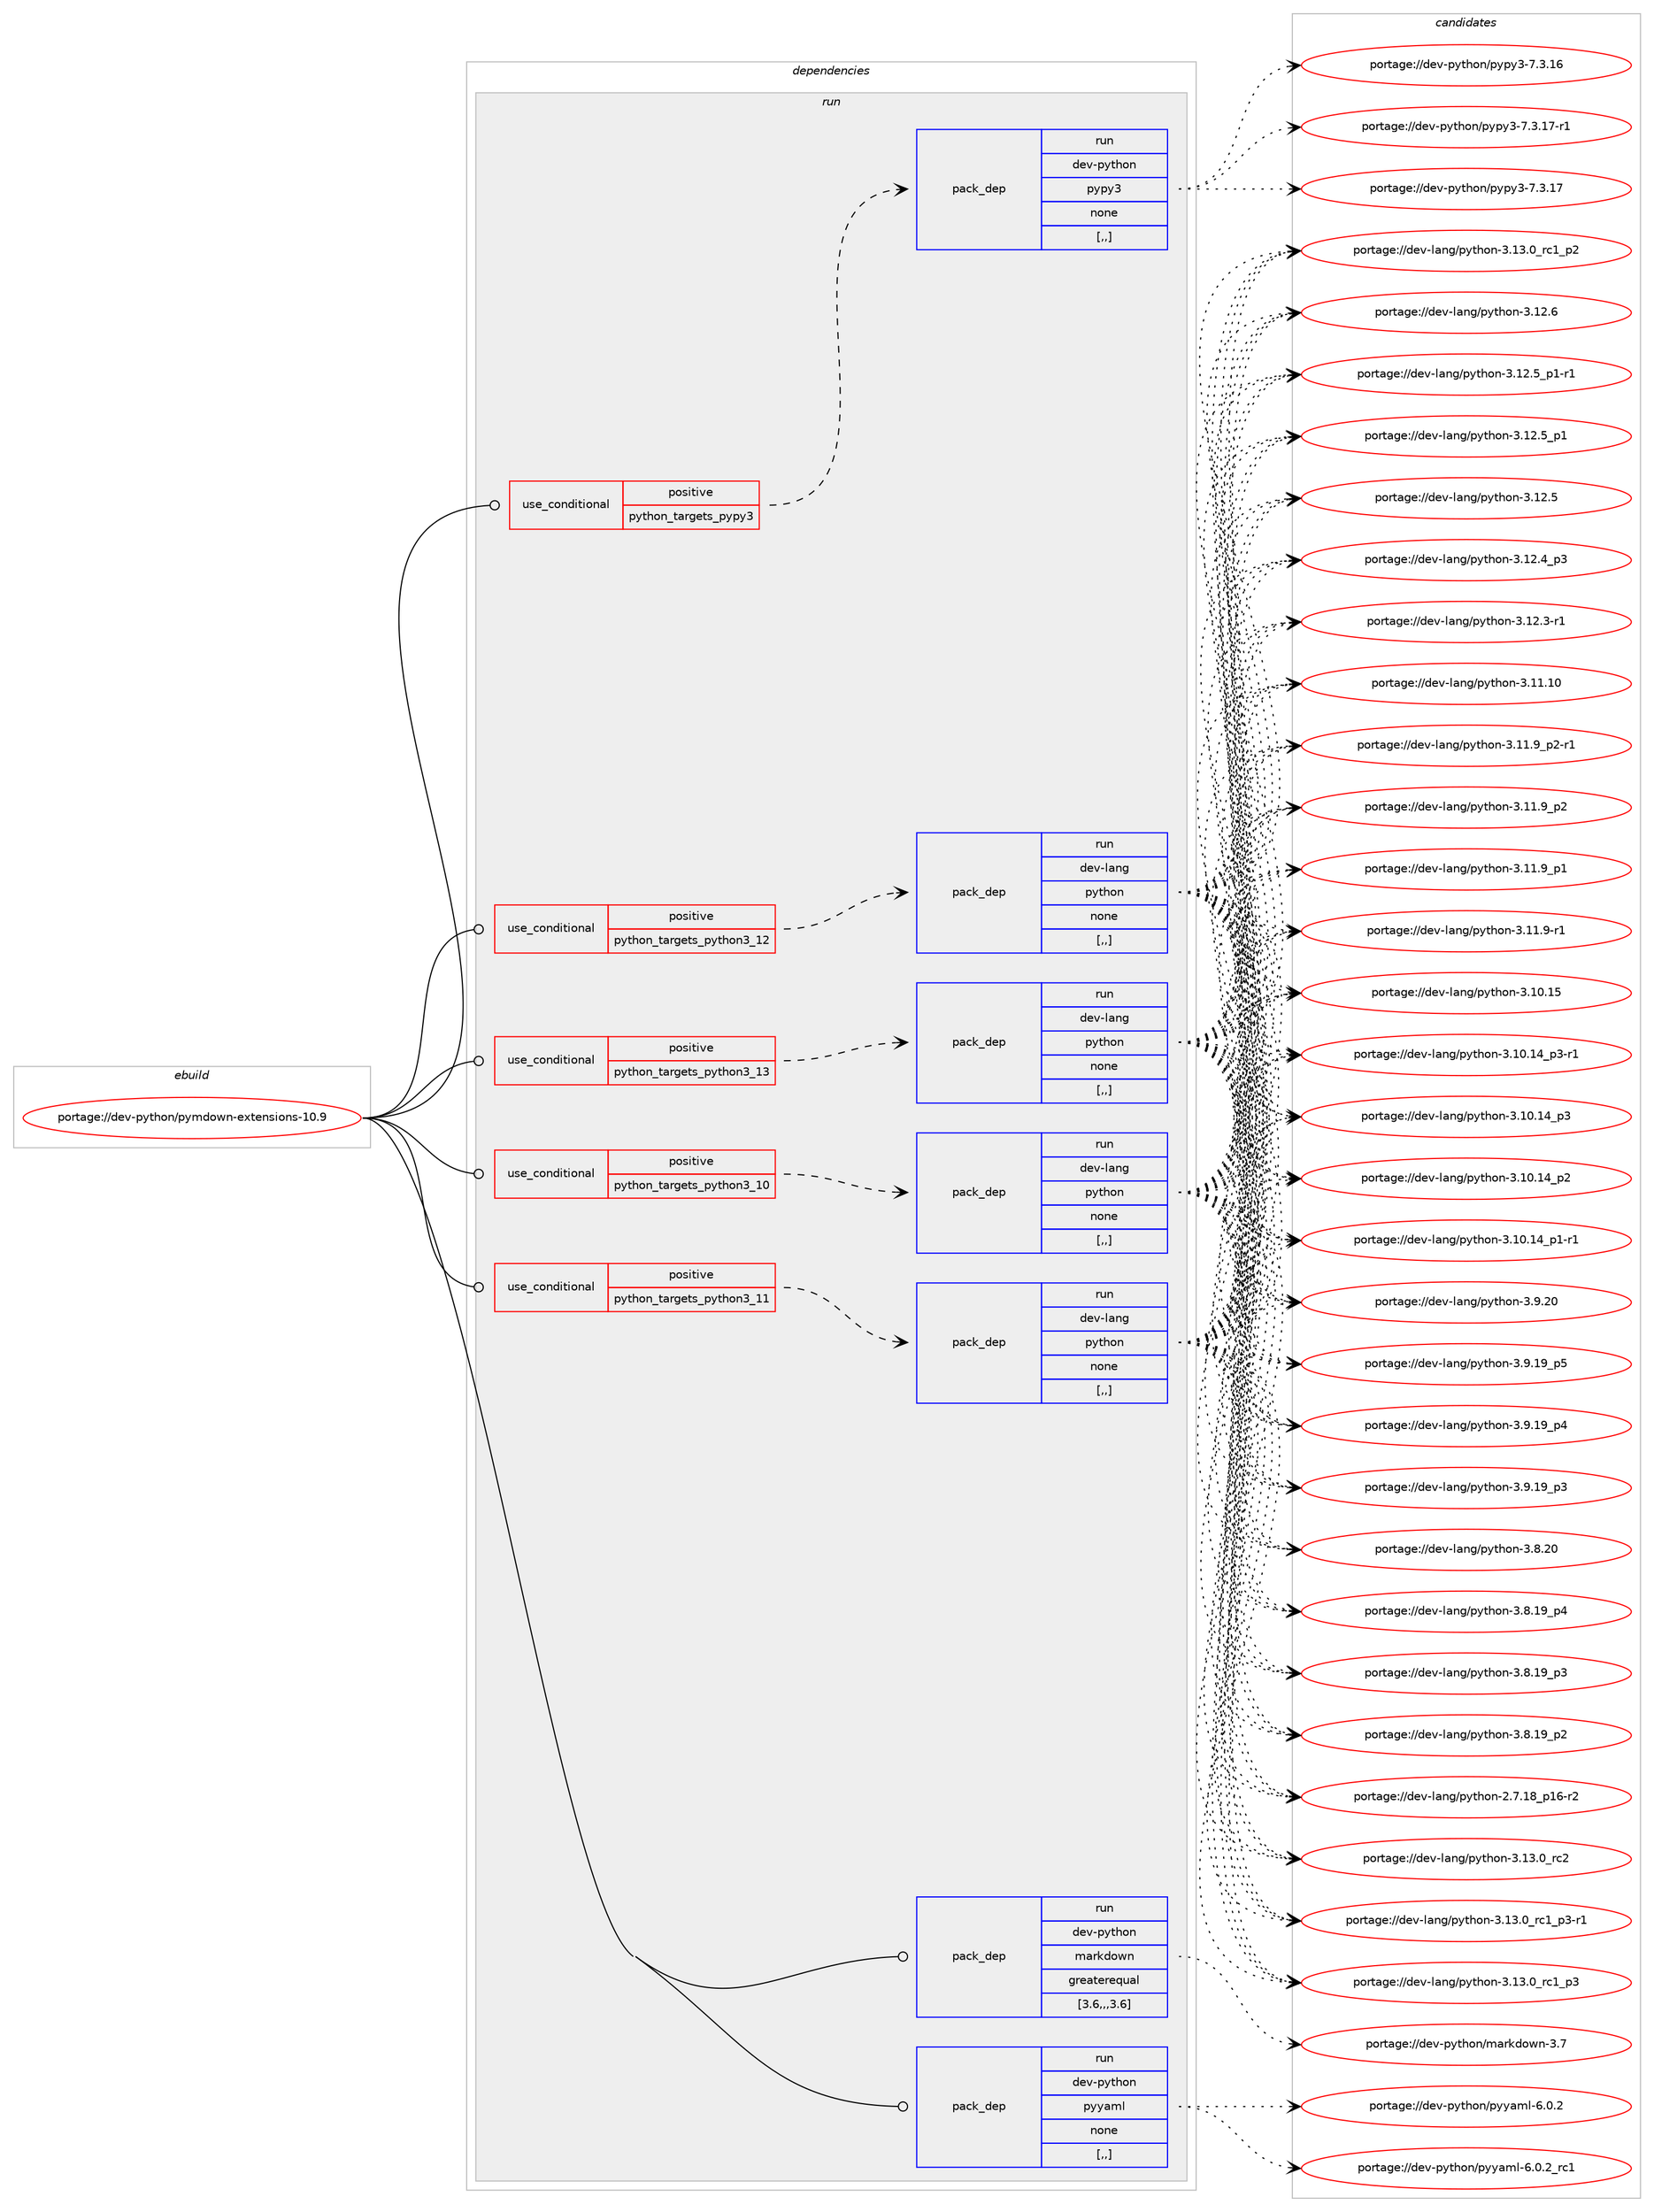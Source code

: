 digraph prolog {

# *************
# Graph options
# *************

newrank=true;
concentrate=true;
compound=true;
graph [rankdir=LR,fontname=Helvetica,fontsize=10,ranksep=1.5];#, ranksep=2.5, nodesep=0.2];
edge  [arrowhead=vee];
node  [fontname=Helvetica,fontsize=10];

# **********
# The ebuild
# **********

subgraph cluster_leftcol {
color=gray;
label=<<i>ebuild</i>>;
id [label="portage://dev-python/pymdown-extensions-10.9", color=red, width=4, href="../dev-python/pymdown-extensions-10.9.svg"];
}

# ****************
# The dependencies
# ****************

subgraph cluster_midcol {
color=gray;
label=<<i>dependencies</i>>;
subgraph cluster_compile {
fillcolor="#eeeeee";
style=filled;
label=<<i>compile</i>>;
}
subgraph cluster_compileandrun {
fillcolor="#eeeeee";
style=filled;
label=<<i>compile and run</i>>;
}
subgraph cluster_run {
fillcolor="#eeeeee";
style=filled;
label=<<i>run</i>>;
subgraph cond167666 {
dependency652015 [label=<<TABLE BORDER="0" CELLBORDER="1" CELLSPACING="0" CELLPADDING="4"><TR><TD ROWSPAN="3" CELLPADDING="10">use_conditional</TD></TR><TR><TD>positive</TD></TR><TR><TD>python_targets_pypy3</TD></TR></TABLE>>, shape=none, color=red];
subgraph pack479520 {
dependency652016 [label=<<TABLE BORDER="0" CELLBORDER="1" CELLSPACING="0" CELLPADDING="4" WIDTH="220"><TR><TD ROWSPAN="6" CELLPADDING="30">pack_dep</TD></TR><TR><TD WIDTH="110">run</TD></TR><TR><TD>dev-python</TD></TR><TR><TD>pypy3</TD></TR><TR><TD>none</TD></TR><TR><TD>[,,]</TD></TR></TABLE>>, shape=none, color=blue];
}
dependency652015:e -> dependency652016:w [weight=20,style="dashed",arrowhead="vee"];
}
id:e -> dependency652015:w [weight=20,style="solid",arrowhead="odot"];
subgraph cond167667 {
dependency652017 [label=<<TABLE BORDER="0" CELLBORDER="1" CELLSPACING="0" CELLPADDING="4"><TR><TD ROWSPAN="3" CELLPADDING="10">use_conditional</TD></TR><TR><TD>positive</TD></TR><TR><TD>python_targets_python3_10</TD></TR></TABLE>>, shape=none, color=red];
subgraph pack479521 {
dependency652018 [label=<<TABLE BORDER="0" CELLBORDER="1" CELLSPACING="0" CELLPADDING="4" WIDTH="220"><TR><TD ROWSPAN="6" CELLPADDING="30">pack_dep</TD></TR><TR><TD WIDTH="110">run</TD></TR><TR><TD>dev-lang</TD></TR><TR><TD>python</TD></TR><TR><TD>none</TD></TR><TR><TD>[,,]</TD></TR></TABLE>>, shape=none, color=blue];
}
dependency652017:e -> dependency652018:w [weight=20,style="dashed",arrowhead="vee"];
}
id:e -> dependency652017:w [weight=20,style="solid",arrowhead="odot"];
subgraph cond167668 {
dependency652019 [label=<<TABLE BORDER="0" CELLBORDER="1" CELLSPACING="0" CELLPADDING="4"><TR><TD ROWSPAN="3" CELLPADDING="10">use_conditional</TD></TR><TR><TD>positive</TD></TR><TR><TD>python_targets_python3_11</TD></TR></TABLE>>, shape=none, color=red];
subgraph pack479522 {
dependency652020 [label=<<TABLE BORDER="0" CELLBORDER="1" CELLSPACING="0" CELLPADDING="4" WIDTH="220"><TR><TD ROWSPAN="6" CELLPADDING="30">pack_dep</TD></TR><TR><TD WIDTH="110">run</TD></TR><TR><TD>dev-lang</TD></TR><TR><TD>python</TD></TR><TR><TD>none</TD></TR><TR><TD>[,,]</TD></TR></TABLE>>, shape=none, color=blue];
}
dependency652019:e -> dependency652020:w [weight=20,style="dashed",arrowhead="vee"];
}
id:e -> dependency652019:w [weight=20,style="solid",arrowhead="odot"];
subgraph cond167669 {
dependency652021 [label=<<TABLE BORDER="0" CELLBORDER="1" CELLSPACING="0" CELLPADDING="4"><TR><TD ROWSPAN="3" CELLPADDING="10">use_conditional</TD></TR><TR><TD>positive</TD></TR><TR><TD>python_targets_python3_12</TD></TR></TABLE>>, shape=none, color=red];
subgraph pack479523 {
dependency652022 [label=<<TABLE BORDER="0" CELLBORDER="1" CELLSPACING="0" CELLPADDING="4" WIDTH="220"><TR><TD ROWSPAN="6" CELLPADDING="30">pack_dep</TD></TR><TR><TD WIDTH="110">run</TD></TR><TR><TD>dev-lang</TD></TR><TR><TD>python</TD></TR><TR><TD>none</TD></TR><TR><TD>[,,]</TD></TR></TABLE>>, shape=none, color=blue];
}
dependency652021:e -> dependency652022:w [weight=20,style="dashed",arrowhead="vee"];
}
id:e -> dependency652021:w [weight=20,style="solid",arrowhead="odot"];
subgraph cond167670 {
dependency652023 [label=<<TABLE BORDER="0" CELLBORDER="1" CELLSPACING="0" CELLPADDING="4"><TR><TD ROWSPAN="3" CELLPADDING="10">use_conditional</TD></TR><TR><TD>positive</TD></TR><TR><TD>python_targets_python3_13</TD></TR></TABLE>>, shape=none, color=red];
subgraph pack479524 {
dependency652024 [label=<<TABLE BORDER="0" CELLBORDER="1" CELLSPACING="0" CELLPADDING="4" WIDTH="220"><TR><TD ROWSPAN="6" CELLPADDING="30">pack_dep</TD></TR><TR><TD WIDTH="110">run</TD></TR><TR><TD>dev-lang</TD></TR><TR><TD>python</TD></TR><TR><TD>none</TD></TR><TR><TD>[,,]</TD></TR></TABLE>>, shape=none, color=blue];
}
dependency652023:e -> dependency652024:w [weight=20,style="dashed",arrowhead="vee"];
}
id:e -> dependency652023:w [weight=20,style="solid",arrowhead="odot"];
subgraph pack479525 {
dependency652025 [label=<<TABLE BORDER="0" CELLBORDER="1" CELLSPACING="0" CELLPADDING="4" WIDTH="220"><TR><TD ROWSPAN="6" CELLPADDING="30">pack_dep</TD></TR><TR><TD WIDTH="110">run</TD></TR><TR><TD>dev-python</TD></TR><TR><TD>markdown</TD></TR><TR><TD>greaterequal</TD></TR><TR><TD>[3.6,,,3.6]</TD></TR></TABLE>>, shape=none, color=blue];
}
id:e -> dependency652025:w [weight=20,style="solid",arrowhead="odot"];
subgraph pack479526 {
dependency652026 [label=<<TABLE BORDER="0" CELLBORDER="1" CELLSPACING="0" CELLPADDING="4" WIDTH="220"><TR><TD ROWSPAN="6" CELLPADDING="30">pack_dep</TD></TR><TR><TD WIDTH="110">run</TD></TR><TR><TD>dev-python</TD></TR><TR><TD>pyyaml</TD></TR><TR><TD>none</TD></TR><TR><TD>[,,]</TD></TR></TABLE>>, shape=none, color=blue];
}
id:e -> dependency652026:w [weight=20,style="solid",arrowhead="odot"];
}
}

# **************
# The candidates
# **************

subgraph cluster_choices {
rank=same;
color=gray;
label=<<i>candidates</i>>;

subgraph choice479520 {
color=black;
nodesep=1;
choice100101118451121211161041111104711212111212151455546514649554511449 [label="portage://dev-python/pypy3-7.3.17-r1", color=red, width=4,href="../dev-python/pypy3-7.3.17-r1.svg"];
choice10010111845112121116104111110471121211121215145554651464955 [label="portage://dev-python/pypy3-7.3.17", color=red, width=4,href="../dev-python/pypy3-7.3.17.svg"];
choice10010111845112121116104111110471121211121215145554651464954 [label="portage://dev-python/pypy3-7.3.16", color=red, width=4,href="../dev-python/pypy3-7.3.16.svg"];
dependency652016:e -> choice100101118451121211161041111104711212111212151455546514649554511449:w [style=dotted,weight="100"];
dependency652016:e -> choice10010111845112121116104111110471121211121215145554651464955:w [style=dotted,weight="100"];
dependency652016:e -> choice10010111845112121116104111110471121211121215145554651464954:w [style=dotted,weight="100"];
}
subgraph choice479521 {
color=black;
nodesep=1;
choice10010111845108971101034711212111610411111045514649514648951149950 [label="portage://dev-lang/python-3.13.0_rc2", color=red, width=4,href="../dev-lang/python-3.13.0_rc2.svg"];
choice1001011184510897110103471121211161041111104551464951464895114994995112514511449 [label="portage://dev-lang/python-3.13.0_rc1_p3-r1", color=red, width=4,href="../dev-lang/python-3.13.0_rc1_p3-r1.svg"];
choice100101118451089711010347112121116104111110455146495146489511499499511251 [label="portage://dev-lang/python-3.13.0_rc1_p3", color=red, width=4,href="../dev-lang/python-3.13.0_rc1_p3.svg"];
choice100101118451089711010347112121116104111110455146495146489511499499511250 [label="portage://dev-lang/python-3.13.0_rc1_p2", color=red, width=4,href="../dev-lang/python-3.13.0_rc1_p2.svg"];
choice10010111845108971101034711212111610411111045514649504654 [label="portage://dev-lang/python-3.12.6", color=red, width=4,href="../dev-lang/python-3.12.6.svg"];
choice1001011184510897110103471121211161041111104551464950465395112494511449 [label="portage://dev-lang/python-3.12.5_p1-r1", color=red, width=4,href="../dev-lang/python-3.12.5_p1-r1.svg"];
choice100101118451089711010347112121116104111110455146495046539511249 [label="portage://dev-lang/python-3.12.5_p1", color=red, width=4,href="../dev-lang/python-3.12.5_p1.svg"];
choice10010111845108971101034711212111610411111045514649504653 [label="portage://dev-lang/python-3.12.5", color=red, width=4,href="../dev-lang/python-3.12.5.svg"];
choice100101118451089711010347112121116104111110455146495046529511251 [label="portage://dev-lang/python-3.12.4_p3", color=red, width=4,href="../dev-lang/python-3.12.4_p3.svg"];
choice100101118451089711010347112121116104111110455146495046514511449 [label="portage://dev-lang/python-3.12.3-r1", color=red, width=4,href="../dev-lang/python-3.12.3-r1.svg"];
choice1001011184510897110103471121211161041111104551464949464948 [label="portage://dev-lang/python-3.11.10", color=red, width=4,href="../dev-lang/python-3.11.10.svg"];
choice1001011184510897110103471121211161041111104551464949465795112504511449 [label="portage://dev-lang/python-3.11.9_p2-r1", color=red, width=4,href="../dev-lang/python-3.11.9_p2-r1.svg"];
choice100101118451089711010347112121116104111110455146494946579511250 [label="portage://dev-lang/python-3.11.9_p2", color=red, width=4,href="../dev-lang/python-3.11.9_p2.svg"];
choice100101118451089711010347112121116104111110455146494946579511249 [label="portage://dev-lang/python-3.11.9_p1", color=red, width=4,href="../dev-lang/python-3.11.9_p1.svg"];
choice100101118451089711010347112121116104111110455146494946574511449 [label="portage://dev-lang/python-3.11.9-r1", color=red, width=4,href="../dev-lang/python-3.11.9-r1.svg"];
choice1001011184510897110103471121211161041111104551464948464953 [label="portage://dev-lang/python-3.10.15", color=red, width=4,href="../dev-lang/python-3.10.15.svg"];
choice100101118451089711010347112121116104111110455146494846495295112514511449 [label="portage://dev-lang/python-3.10.14_p3-r1", color=red, width=4,href="../dev-lang/python-3.10.14_p3-r1.svg"];
choice10010111845108971101034711212111610411111045514649484649529511251 [label="portage://dev-lang/python-3.10.14_p3", color=red, width=4,href="../dev-lang/python-3.10.14_p3.svg"];
choice10010111845108971101034711212111610411111045514649484649529511250 [label="portage://dev-lang/python-3.10.14_p2", color=red, width=4,href="../dev-lang/python-3.10.14_p2.svg"];
choice100101118451089711010347112121116104111110455146494846495295112494511449 [label="portage://dev-lang/python-3.10.14_p1-r1", color=red, width=4,href="../dev-lang/python-3.10.14_p1-r1.svg"];
choice10010111845108971101034711212111610411111045514657465048 [label="portage://dev-lang/python-3.9.20", color=red, width=4,href="../dev-lang/python-3.9.20.svg"];
choice100101118451089711010347112121116104111110455146574649579511253 [label="portage://dev-lang/python-3.9.19_p5", color=red, width=4,href="../dev-lang/python-3.9.19_p5.svg"];
choice100101118451089711010347112121116104111110455146574649579511252 [label="portage://dev-lang/python-3.9.19_p4", color=red, width=4,href="../dev-lang/python-3.9.19_p4.svg"];
choice100101118451089711010347112121116104111110455146574649579511251 [label="portage://dev-lang/python-3.9.19_p3", color=red, width=4,href="../dev-lang/python-3.9.19_p3.svg"];
choice10010111845108971101034711212111610411111045514656465048 [label="portage://dev-lang/python-3.8.20", color=red, width=4,href="../dev-lang/python-3.8.20.svg"];
choice100101118451089711010347112121116104111110455146564649579511252 [label="portage://dev-lang/python-3.8.19_p4", color=red, width=4,href="../dev-lang/python-3.8.19_p4.svg"];
choice100101118451089711010347112121116104111110455146564649579511251 [label="portage://dev-lang/python-3.8.19_p3", color=red, width=4,href="../dev-lang/python-3.8.19_p3.svg"];
choice100101118451089711010347112121116104111110455146564649579511250 [label="portage://dev-lang/python-3.8.19_p2", color=red, width=4,href="../dev-lang/python-3.8.19_p2.svg"];
choice100101118451089711010347112121116104111110455046554649569511249544511450 [label="portage://dev-lang/python-2.7.18_p16-r2", color=red, width=4,href="../dev-lang/python-2.7.18_p16-r2.svg"];
dependency652018:e -> choice10010111845108971101034711212111610411111045514649514648951149950:w [style=dotted,weight="100"];
dependency652018:e -> choice1001011184510897110103471121211161041111104551464951464895114994995112514511449:w [style=dotted,weight="100"];
dependency652018:e -> choice100101118451089711010347112121116104111110455146495146489511499499511251:w [style=dotted,weight="100"];
dependency652018:e -> choice100101118451089711010347112121116104111110455146495146489511499499511250:w [style=dotted,weight="100"];
dependency652018:e -> choice10010111845108971101034711212111610411111045514649504654:w [style=dotted,weight="100"];
dependency652018:e -> choice1001011184510897110103471121211161041111104551464950465395112494511449:w [style=dotted,weight="100"];
dependency652018:e -> choice100101118451089711010347112121116104111110455146495046539511249:w [style=dotted,weight="100"];
dependency652018:e -> choice10010111845108971101034711212111610411111045514649504653:w [style=dotted,weight="100"];
dependency652018:e -> choice100101118451089711010347112121116104111110455146495046529511251:w [style=dotted,weight="100"];
dependency652018:e -> choice100101118451089711010347112121116104111110455146495046514511449:w [style=dotted,weight="100"];
dependency652018:e -> choice1001011184510897110103471121211161041111104551464949464948:w [style=dotted,weight="100"];
dependency652018:e -> choice1001011184510897110103471121211161041111104551464949465795112504511449:w [style=dotted,weight="100"];
dependency652018:e -> choice100101118451089711010347112121116104111110455146494946579511250:w [style=dotted,weight="100"];
dependency652018:e -> choice100101118451089711010347112121116104111110455146494946579511249:w [style=dotted,weight="100"];
dependency652018:e -> choice100101118451089711010347112121116104111110455146494946574511449:w [style=dotted,weight="100"];
dependency652018:e -> choice1001011184510897110103471121211161041111104551464948464953:w [style=dotted,weight="100"];
dependency652018:e -> choice100101118451089711010347112121116104111110455146494846495295112514511449:w [style=dotted,weight="100"];
dependency652018:e -> choice10010111845108971101034711212111610411111045514649484649529511251:w [style=dotted,weight="100"];
dependency652018:e -> choice10010111845108971101034711212111610411111045514649484649529511250:w [style=dotted,weight="100"];
dependency652018:e -> choice100101118451089711010347112121116104111110455146494846495295112494511449:w [style=dotted,weight="100"];
dependency652018:e -> choice10010111845108971101034711212111610411111045514657465048:w [style=dotted,weight="100"];
dependency652018:e -> choice100101118451089711010347112121116104111110455146574649579511253:w [style=dotted,weight="100"];
dependency652018:e -> choice100101118451089711010347112121116104111110455146574649579511252:w [style=dotted,weight="100"];
dependency652018:e -> choice100101118451089711010347112121116104111110455146574649579511251:w [style=dotted,weight="100"];
dependency652018:e -> choice10010111845108971101034711212111610411111045514656465048:w [style=dotted,weight="100"];
dependency652018:e -> choice100101118451089711010347112121116104111110455146564649579511252:w [style=dotted,weight="100"];
dependency652018:e -> choice100101118451089711010347112121116104111110455146564649579511251:w [style=dotted,weight="100"];
dependency652018:e -> choice100101118451089711010347112121116104111110455146564649579511250:w [style=dotted,weight="100"];
dependency652018:e -> choice100101118451089711010347112121116104111110455046554649569511249544511450:w [style=dotted,weight="100"];
}
subgraph choice479522 {
color=black;
nodesep=1;
choice10010111845108971101034711212111610411111045514649514648951149950 [label="portage://dev-lang/python-3.13.0_rc2", color=red, width=4,href="../dev-lang/python-3.13.0_rc2.svg"];
choice1001011184510897110103471121211161041111104551464951464895114994995112514511449 [label="portage://dev-lang/python-3.13.0_rc1_p3-r1", color=red, width=4,href="../dev-lang/python-3.13.0_rc1_p3-r1.svg"];
choice100101118451089711010347112121116104111110455146495146489511499499511251 [label="portage://dev-lang/python-3.13.0_rc1_p3", color=red, width=4,href="../dev-lang/python-3.13.0_rc1_p3.svg"];
choice100101118451089711010347112121116104111110455146495146489511499499511250 [label="portage://dev-lang/python-3.13.0_rc1_p2", color=red, width=4,href="../dev-lang/python-3.13.0_rc1_p2.svg"];
choice10010111845108971101034711212111610411111045514649504654 [label="portage://dev-lang/python-3.12.6", color=red, width=4,href="../dev-lang/python-3.12.6.svg"];
choice1001011184510897110103471121211161041111104551464950465395112494511449 [label="portage://dev-lang/python-3.12.5_p1-r1", color=red, width=4,href="../dev-lang/python-3.12.5_p1-r1.svg"];
choice100101118451089711010347112121116104111110455146495046539511249 [label="portage://dev-lang/python-3.12.5_p1", color=red, width=4,href="../dev-lang/python-3.12.5_p1.svg"];
choice10010111845108971101034711212111610411111045514649504653 [label="portage://dev-lang/python-3.12.5", color=red, width=4,href="../dev-lang/python-3.12.5.svg"];
choice100101118451089711010347112121116104111110455146495046529511251 [label="portage://dev-lang/python-3.12.4_p3", color=red, width=4,href="../dev-lang/python-3.12.4_p3.svg"];
choice100101118451089711010347112121116104111110455146495046514511449 [label="portage://dev-lang/python-3.12.3-r1", color=red, width=4,href="../dev-lang/python-3.12.3-r1.svg"];
choice1001011184510897110103471121211161041111104551464949464948 [label="portage://dev-lang/python-3.11.10", color=red, width=4,href="../dev-lang/python-3.11.10.svg"];
choice1001011184510897110103471121211161041111104551464949465795112504511449 [label="portage://dev-lang/python-3.11.9_p2-r1", color=red, width=4,href="../dev-lang/python-3.11.9_p2-r1.svg"];
choice100101118451089711010347112121116104111110455146494946579511250 [label="portage://dev-lang/python-3.11.9_p2", color=red, width=4,href="../dev-lang/python-3.11.9_p2.svg"];
choice100101118451089711010347112121116104111110455146494946579511249 [label="portage://dev-lang/python-3.11.9_p1", color=red, width=4,href="../dev-lang/python-3.11.9_p1.svg"];
choice100101118451089711010347112121116104111110455146494946574511449 [label="portage://dev-lang/python-3.11.9-r1", color=red, width=4,href="../dev-lang/python-3.11.9-r1.svg"];
choice1001011184510897110103471121211161041111104551464948464953 [label="portage://dev-lang/python-3.10.15", color=red, width=4,href="../dev-lang/python-3.10.15.svg"];
choice100101118451089711010347112121116104111110455146494846495295112514511449 [label="portage://dev-lang/python-3.10.14_p3-r1", color=red, width=4,href="../dev-lang/python-3.10.14_p3-r1.svg"];
choice10010111845108971101034711212111610411111045514649484649529511251 [label="portage://dev-lang/python-3.10.14_p3", color=red, width=4,href="../dev-lang/python-3.10.14_p3.svg"];
choice10010111845108971101034711212111610411111045514649484649529511250 [label="portage://dev-lang/python-3.10.14_p2", color=red, width=4,href="../dev-lang/python-3.10.14_p2.svg"];
choice100101118451089711010347112121116104111110455146494846495295112494511449 [label="portage://dev-lang/python-3.10.14_p1-r1", color=red, width=4,href="../dev-lang/python-3.10.14_p1-r1.svg"];
choice10010111845108971101034711212111610411111045514657465048 [label="portage://dev-lang/python-3.9.20", color=red, width=4,href="../dev-lang/python-3.9.20.svg"];
choice100101118451089711010347112121116104111110455146574649579511253 [label="portage://dev-lang/python-3.9.19_p5", color=red, width=4,href="../dev-lang/python-3.9.19_p5.svg"];
choice100101118451089711010347112121116104111110455146574649579511252 [label="portage://dev-lang/python-3.9.19_p4", color=red, width=4,href="../dev-lang/python-3.9.19_p4.svg"];
choice100101118451089711010347112121116104111110455146574649579511251 [label="portage://dev-lang/python-3.9.19_p3", color=red, width=4,href="../dev-lang/python-3.9.19_p3.svg"];
choice10010111845108971101034711212111610411111045514656465048 [label="portage://dev-lang/python-3.8.20", color=red, width=4,href="../dev-lang/python-3.8.20.svg"];
choice100101118451089711010347112121116104111110455146564649579511252 [label="portage://dev-lang/python-3.8.19_p4", color=red, width=4,href="../dev-lang/python-3.8.19_p4.svg"];
choice100101118451089711010347112121116104111110455146564649579511251 [label="portage://dev-lang/python-3.8.19_p3", color=red, width=4,href="../dev-lang/python-3.8.19_p3.svg"];
choice100101118451089711010347112121116104111110455146564649579511250 [label="portage://dev-lang/python-3.8.19_p2", color=red, width=4,href="../dev-lang/python-3.8.19_p2.svg"];
choice100101118451089711010347112121116104111110455046554649569511249544511450 [label="portage://dev-lang/python-2.7.18_p16-r2", color=red, width=4,href="../dev-lang/python-2.7.18_p16-r2.svg"];
dependency652020:e -> choice10010111845108971101034711212111610411111045514649514648951149950:w [style=dotted,weight="100"];
dependency652020:e -> choice1001011184510897110103471121211161041111104551464951464895114994995112514511449:w [style=dotted,weight="100"];
dependency652020:e -> choice100101118451089711010347112121116104111110455146495146489511499499511251:w [style=dotted,weight="100"];
dependency652020:e -> choice100101118451089711010347112121116104111110455146495146489511499499511250:w [style=dotted,weight="100"];
dependency652020:e -> choice10010111845108971101034711212111610411111045514649504654:w [style=dotted,weight="100"];
dependency652020:e -> choice1001011184510897110103471121211161041111104551464950465395112494511449:w [style=dotted,weight="100"];
dependency652020:e -> choice100101118451089711010347112121116104111110455146495046539511249:w [style=dotted,weight="100"];
dependency652020:e -> choice10010111845108971101034711212111610411111045514649504653:w [style=dotted,weight="100"];
dependency652020:e -> choice100101118451089711010347112121116104111110455146495046529511251:w [style=dotted,weight="100"];
dependency652020:e -> choice100101118451089711010347112121116104111110455146495046514511449:w [style=dotted,weight="100"];
dependency652020:e -> choice1001011184510897110103471121211161041111104551464949464948:w [style=dotted,weight="100"];
dependency652020:e -> choice1001011184510897110103471121211161041111104551464949465795112504511449:w [style=dotted,weight="100"];
dependency652020:e -> choice100101118451089711010347112121116104111110455146494946579511250:w [style=dotted,weight="100"];
dependency652020:e -> choice100101118451089711010347112121116104111110455146494946579511249:w [style=dotted,weight="100"];
dependency652020:e -> choice100101118451089711010347112121116104111110455146494946574511449:w [style=dotted,weight="100"];
dependency652020:e -> choice1001011184510897110103471121211161041111104551464948464953:w [style=dotted,weight="100"];
dependency652020:e -> choice100101118451089711010347112121116104111110455146494846495295112514511449:w [style=dotted,weight="100"];
dependency652020:e -> choice10010111845108971101034711212111610411111045514649484649529511251:w [style=dotted,weight="100"];
dependency652020:e -> choice10010111845108971101034711212111610411111045514649484649529511250:w [style=dotted,weight="100"];
dependency652020:e -> choice100101118451089711010347112121116104111110455146494846495295112494511449:w [style=dotted,weight="100"];
dependency652020:e -> choice10010111845108971101034711212111610411111045514657465048:w [style=dotted,weight="100"];
dependency652020:e -> choice100101118451089711010347112121116104111110455146574649579511253:w [style=dotted,weight="100"];
dependency652020:e -> choice100101118451089711010347112121116104111110455146574649579511252:w [style=dotted,weight="100"];
dependency652020:e -> choice100101118451089711010347112121116104111110455146574649579511251:w [style=dotted,weight="100"];
dependency652020:e -> choice10010111845108971101034711212111610411111045514656465048:w [style=dotted,weight="100"];
dependency652020:e -> choice100101118451089711010347112121116104111110455146564649579511252:w [style=dotted,weight="100"];
dependency652020:e -> choice100101118451089711010347112121116104111110455146564649579511251:w [style=dotted,weight="100"];
dependency652020:e -> choice100101118451089711010347112121116104111110455146564649579511250:w [style=dotted,weight="100"];
dependency652020:e -> choice100101118451089711010347112121116104111110455046554649569511249544511450:w [style=dotted,weight="100"];
}
subgraph choice479523 {
color=black;
nodesep=1;
choice10010111845108971101034711212111610411111045514649514648951149950 [label="portage://dev-lang/python-3.13.0_rc2", color=red, width=4,href="../dev-lang/python-3.13.0_rc2.svg"];
choice1001011184510897110103471121211161041111104551464951464895114994995112514511449 [label="portage://dev-lang/python-3.13.0_rc1_p3-r1", color=red, width=4,href="../dev-lang/python-3.13.0_rc1_p3-r1.svg"];
choice100101118451089711010347112121116104111110455146495146489511499499511251 [label="portage://dev-lang/python-3.13.0_rc1_p3", color=red, width=4,href="../dev-lang/python-3.13.0_rc1_p3.svg"];
choice100101118451089711010347112121116104111110455146495146489511499499511250 [label="portage://dev-lang/python-3.13.0_rc1_p2", color=red, width=4,href="../dev-lang/python-3.13.0_rc1_p2.svg"];
choice10010111845108971101034711212111610411111045514649504654 [label="portage://dev-lang/python-3.12.6", color=red, width=4,href="../dev-lang/python-3.12.6.svg"];
choice1001011184510897110103471121211161041111104551464950465395112494511449 [label="portage://dev-lang/python-3.12.5_p1-r1", color=red, width=4,href="../dev-lang/python-3.12.5_p1-r1.svg"];
choice100101118451089711010347112121116104111110455146495046539511249 [label="portage://dev-lang/python-3.12.5_p1", color=red, width=4,href="../dev-lang/python-3.12.5_p1.svg"];
choice10010111845108971101034711212111610411111045514649504653 [label="portage://dev-lang/python-3.12.5", color=red, width=4,href="../dev-lang/python-3.12.5.svg"];
choice100101118451089711010347112121116104111110455146495046529511251 [label="portage://dev-lang/python-3.12.4_p3", color=red, width=4,href="../dev-lang/python-3.12.4_p3.svg"];
choice100101118451089711010347112121116104111110455146495046514511449 [label="portage://dev-lang/python-3.12.3-r1", color=red, width=4,href="../dev-lang/python-3.12.3-r1.svg"];
choice1001011184510897110103471121211161041111104551464949464948 [label="portage://dev-lang/python-3.11.10", color=red, width=4,href="../dev-lang/python-3.11.10.svg"];
choice1001011184510897110103471121211161041111104551464949465795112504511449 [label="portage://dev-lang/python-3.11.9_p2-r1", color=red, width=4,href="../dev-lang/python-3.11.9_p2-r1.svg"];
choice100101118451089711010347112121116104111110455146494946579511250 [label="portage://dev-lang/python-3.11.9_p2", color=red, width=4,href="../dev-lang/python-3.11.9_p2.svg"];
choice100101118451089711010347112121116104111110455146494946579511249 [label="portage://dev-lang/python-3.11.9_p1", color=red, width=4,href="../dev-lang/python-3.11.9_p1.svg"];
choice100101118451089711010347112121116104111110455146494946574511449 [label="portage://dev-lang/python-3.11.9-r1", color=red, width=4,href="../dev-lang/python-3.11.9-r1.svg"];
choice1001011184510897110103471121211161041111104551464948464953 [label="portage://dev-lang/python-3.10.15", color=red, width=4,href="../dev-lang/python-3.10.15.svg"];
choice100101118451089711010347112121116104111110455146494846495295112514511449 [label="portage://dev-lang/python-3.10.14_p3-r1", color=red, width=4,href="../dev-lang/python-3.10.14_p3-r1.svg"];
choice10010111845108971101034711212111610411111045514649484649529511251 [label="portage://dev-lang/python-3.10.14_p3", color=red, width=4,href="../dev-lang/python-3.10.14_p3.svg"];
choice10010111845108971101034711212111610411111045514649484649529511250 [label="portage://dev-lang/python-3.10.14_p2", color=red, width=4,href="../dev-lang/python-3.10.14_p2.svg"];
choice100101118451089711010347112121116104111110455146494846495295112494511449 [label="portage://dev-lang/python-3.10.14_p1-r1", color=red, width=4,href="../dev-lang/python-3.10.14_p1-r1.svg"];
choice10010111845108971101034711212111610411111045514657465048 [label="portage://dev-lang/python-3.9.20", color=red, width=4,href="../dev-lang/python-3.9.20.svg"];
choice100101118451089711010347112121116104111110455146574649579511253 [label="portage://dev-lang/python-3.9.19_p5", color=red, width=4,href="../dev-lang/python-3.9.19_p5.svg"];
choice100101118451089711010347112121116104111110455146574649579511252 [label="portage://dev-lang/python-3.9.19_p4", color=red, width=4,href="../dev-lang/python-3.9.19_p4.svg"];
choice100101118451089711010347112121116104111110455146574649579511251 [label="portage://dev-lang/python-3.9.19_p3", color=red, width=4,href="../dev-lang/python-3.9.19_p3.svg"];
choice10010111845108971101034711212111610411111045514656465048 [label="portage://dev-lang/python-3.8.20", color=red, width=4,href="../dev-lang/python-3.8.20.svg"];
choice100101118451089711010347112121116104111110455146564649579511252 [label="portage://dev-lang/python-3.8.19_p4", color=red, width=4,href="../dev-lang/python-3.8.19_p4.svg"];
choice100101118451089711010347112121116104111110455146564649579511251 [label="portage://dev-lang/python-3.8.19_p3", color=red, width=4,href="../dev-lang/python-3.8.19_p3.svg"];
choice100101118451089711010347112121116104111110455146564649579511250 [label="portage://dev-lang/python-3.8.19_p2", color=red, width=4,href="../dev-lang/python-3.8.19_p2.svg"];
choice100101118451089711010347112121116104111110455046554649569511249544511450 [label="portage://dev-lang/python-2.7.18_p16-r2", color=red, width=4,href="../dev-lang/python-2.7.18_p16-r2.svg"];
dependency652022:e -> choice10010111845108971101034711212111610411111045514649514648951149950:w [style=dotted,weight="100"];
dependency652022:e -> choice1001011184510897110103471121211161041111104551464951464895114994995112514511449:w [style=dotted,weight="100"];
dependency652022:e -> choice100101118451089711010347112121116104111110455146495146489511499499511251:w [style=dotted,weight="100"];
dependency652022:e -> choice100101118451089711010347112121116104111110455146495146489511499499511250:w [style=dotted,weight="100"];
dependency652022:e -> choice10010111845108971101034711212111610411111045514649504654:w [style=dotted,weight="100"];
dependency652022:e -> choice1001011184510897110103471121211161041111104551464950465395112494511449:w [style=dotted,weight="100"];
dependency652022:e -> choice100101118451089711010347112121116104111110455146495046539511249:w [style=dotted,weight="100"];
dependency652022:e -> choice10010111845108971101034711212111610411111045514649504653:w [style=dotted,weight="100"];
dependency652022:e -> choice100101118451089711010347112121116104111110455146495046529511251:w [style=dotted,weight="100"];
dependency652022:e -> choice100101118451089711010347112121116104111110455146495046514511449:w [style=dotted,weight="100"];
dependency652022:e -> choice1001011184510897110103471121211161041111104551464949464948:w [style=dotted,weight="100"];
dependency652022:e -> choice1001011184510897110103471121211161041111104551464949465795112504511449:w [style=dotted,weight="100"];
dependency652022:e -> choice100101118451089711010347112121116104111110455146494946579511250:w [style=dotted,weight="100"];
dependency652022:e -> choice100101118451089711010347112121116104111110455146494946579511249:w [style=dotted,weight="100"];
dependency652022:e -> choice100101118451089711010347112121116104111110455146494946574511449:w [style=dotted,weight="100"];
dependency652022:e -> choice1001011184510897110103471121211161041111104551464948464953:w [style=dotted,weight="100"];
dependency652022:e -> choice100101118451089711010347112121116104111110455146494846495295112514511449:w [style=dotted,weight="100"];
dependency652022:e -> choice10010111845108971101034711212111610411111045514649484649529511251:w [style=dotted,weight="100"];
dependency652022:e -> choice10010111845108971101034711212111610411111045514649484649529511250:w [style=dotted,weight="100"];
dependency652022:e -> choice100101118451089711010347112121116104111110455146494846495295112494511449:w [style=dotted,weight="100"];
dependency652022:e -> choice10010111845108971101034711212111610411111045514657465048:w [style=dotted,weight="100"];
dependency652022:e -> choice100101118451089711010347112121116104111110455146574649579511253:w [style=dotted,weight="100"];
dependency652022:e -> choice100101118451089711010347112121116104111110455146574649579511252:w [style=dotted,weight="100"];
dependency652022:e -> choice100101118451089711010347112121116104111110455146574649579511251:w [style=dotted,weight="100"];
dependency652022:e -> choice10010111845108971101034711212111610411111045514656465048:w [style=dotted,weight="100"];
dependency652022:e -> choice100101118451089711010347112121116104111110455146564649579511252:w [style=dotted,weight="100"];
dependency652022:e -> choice100101118451089711010347112121116104111110455146564649579511251:w [style=dotted,weight="100"];
dependency652022:e -> choice100101118451089711010347112121116104111110455146564649579511250:w [style=dotted,weight="100"];
dependency652022:e -> choice100101118451089711010347112121116104111110455046554649569511249544511450:w [style=dotted,weight="100"];
}
subgraph choice479524 {
color=black;
nodesep=1;
choice10010111845108971101034711212111610411111045514649514648951149950 [label="portage://dev-lang/python-3.13.0_rc2", color=red, width=4,href="../dev-lang/python-3.13.0_rc2.svg"];
choice1001011184510897110103471121211161041111104551464951464895114994995112514511449 [label="portage://dev-lang/python-3.13.0_rc1_p3-r1", color=red, width=4,href="../dev-lang/python-3.13.0_rc1_p3-r1.svg"];
choice100101118451089711010347112121116104111110455146495146489511499499511251 [label="portage://dev-lang/python-3.13.0_rc1_p3", color=red, width=4,href="../dev-lang/python-3.13.0_rc1_p3.svg"];
choice100101118451089711010347112121116104111110455146495146489511499499511250 [label="portage://dev-lang/python-3.13.0_rc1_p2", color=red, width=4,href="../dev-lang/python-3.13.0_rc1_p2.svg"];
choice10010111845108971101034711212111610411111045514649504654 [label="portage://dev-lang/python-3.12.6", color=red, width=4,href="../dev-lang/python-3.12.6.svg"];
choice1001011184510897110103471121211161041111104551464950465395112494511449 [label="portage://dev-lang/python-3.12.5_p1-r1", color=red, width=4,href="../dev-lang/python-3.12.5_p1-r1.svg"];
choice100101118451089711010347112121116104111110455146495046539511249 [label="portage://dev-lang/python-3.12.5_p1", color=red, width=4,href="../dev-lang/python-3.12.5_p1.svg"];
choice10010111845108971101034711212111610411111045514649504653 [label="portage://dev-lang/python-3.12.5", color=red, width=4,href="../dev-lang/python-3.12.5.svg"];
choice100101118451089711010347112121116104111110455146495046529511251 [label="portage://dev-lang/python-3.12.4_p3", color=red, width=4,href="../dev-lang/python-3.12.4_p3.svg"];
choice100101118451089711010347112121116104111110455146495046514511449 [label="portage://dev-lang/python-3.12.3-r1", color=red, width=4,href="../dev-lang/python-3.12.3-r1.svg"];
choice1001011184510897110103471121211161041111104551464949464948 [label="portage://dev-lang/python-3.11.10", color=red, width=4,href="../dev-lang/python-3.11.10.svg"];
choice1001011184510897110103471121211161041111104551464949465795112504511449 [label="portage://dev-lang/python-3.11.9_p2-r1", color=red, width=4,href="../dev-lang/python-3.11.9_p2-r1.svg"];
choice100101118451089711010347112121116104111110455146494946579511250 [label="portage://dev-lang/python-3.11.9_p2", color=red, width=4,href="../dev-lang/python-3.11.9_p2.svg"];
choice100101118451089711010347112121116104111110455146494946579511249 [label="portage://dev-lang/python-3.11.9_p1", color=red, width=4,href="../dev-lang/python-3.11.9_p1.svg"];
choice100101118451089711010347112121116104111110455146494946574511449 [label="portage://dev-lang/python-3.11.9-r1", color=red, width=4,href="../dev-lang/python-3.11.9-r1.svg"];
choice1001011184510897110103471121211161041111104551464948464953 [label="portage://dev-lang/python-3.10.15", color=red, width=4,href="../dev-lang/python-3.10.15.svg"];
choice100101118451089711010347112121116104111110455146494846495295112514511449 [label="portage://dev-lang/python-3.10.14_p3-r1", color=red, width=4,href="../dev-lang/python-3.10.14_p3-r1.svg"];
choice10010111845108971101034711212111610411111045514649484649529511251 [label="portage://dev-lang/python-3.10.14_p3", color=red, width=4,href="../dev-lang/python-3.10.14_p3.svg"];
choice10010111845108971101034711212111610411111045514649484649529511250 [label="portage://dev-lang/python-3.10.14_p2", color=red, width=4,href="../dev-lang/python-3.10.14_p2.svg"];
choice100101118451089711010347112121116104111110455146494846495295112494511449 [label="portage://dev-lang/python-3.10.14_p1-r1", color=red, width=4,href="../dev-lang/python-3.10.14_p1-r1.svg"];
choice10010111845108971101034711212111610411111045514657465048 [label="portage://dev-lang/python-3.9.20", color=red, width=4,href="../dev-lang/python-3.9.20.svg"];
choice100101118451089711010347112121116104111110455146574649579511253 [label="portage://dev-lang/python-3.9.19_p5", color=red, width=4,href="../dev-lang/python-3.9.19_p5.svg"];
choice100101118451089711010347112121116104111110455146574649579511252 [label="portage://dev-lang/python-3.9.19_p4", color=red, width=4,href="../dev-lang/python-3.9.19_p4.svg"];
choice100101118451089711010347112121116104111110455146574649579511251 [label="portage://dev-lang/python-3.9.19_p3", color=red, width=4,href="../dev-lang/python-3.9.19_p3.svg"];
choice10010111845108971101034711212111610411111045514656465048 [label="portage://dev-lang/python-3.8.20", color=red, width=4,href="../dev-lang/python-3.8.20.svg"];
choice100101118451089711010347112121116104111110455146564649579511252 [label="portage://dev-lang/python-3.8.19_p4", color=red, width=4,href="../dev-lang/python-3.8.19_p4.svg"];
choice100101118451089711010347112121116104111110455146564649579511251 [label="portage://dev-lang/python-3.8.19_p3", color=red, width=4,href="../dev-lang/python-3.8.19_p3.svg"];
choice100101118451089711010347112121116104111110455146564649579511250 [label="portage://dev-lang/python-3.8.19_p2", color=red, width=4,href="../dev-lang/python-3.8.19_p2.svg"];
choice100101118451089711010347112121116104111110455046554649569511249544511450 [label="portage://dev-lang/python-2.7.18_p16-r2", color=red, width=4,href="../dev-lang/python-2.7.18_p16-r2.svg"];
dependency652024:e -> choice10010111845108971101034711212111610411111045514649514648951149950:w [style=dotted,weight="100"];
dependency652024:e -> choice1001011184510897110103471121211161041111104551464951464895114994995112514511449:w [style=dotted,weight="100"];
dependency652024:e -> choice100101118451089711010347112121116104111110455146495146489511499499511251:w [style=dotted,weight="100"];
dependency652024:e -> choice100101118451089711010347112121116104111110455146495146489511499499511250:w [style=dotted,weight="100"];
dependency652024:e -> choice10010111845108971101034711212111610411111045514649504654:w [style=dotted,weight="100"];
dependency652024:e -> choice1001011184510897110103471121211161041111104551464950465395112494511449:w [style=dotted,weight="100"];
dependency652024:e -> choice100101118451089711010347112121116104111110455146495046539511249:w [style=dotted,weight="100"];
dependency652024:e -> choice10010111845108971101034711212111610411111045514649504653:w [style=dotted,weight="100"];
dependency652024:e -> choice100101118451089711010347112121116104111110455146495046529511251:w [style=dotted,weight="100"];
dependency652024:e -> choice100101118451089711010347112121116104111110455146495046514511449:w [style=dotted,weight="100"];
dependency652024:e -> choice1001011184510897110103471121211161041111104551464949464948:w [style=dotted,weight="100"];
dependency652024:e -> choice1001011184510897110103471121211161041111104551464949465795112504511449:w [style=dotted,weight="100"];
dependency652024:e -> choice100101118451089711010347112121116104111110455146494946579511250:w [style=dotted,weight="100"];
dependency652024:e -> choice100101118451089711010347112121116104111110455146494946579511249:w [style=dotted,weight="100"];
dependency652024:e -> choice100101118451089711010347112121116104111110455146494946574511449:w [style=dotted,weight="100"];
dependency652024:e -> choice1001011184510897110103471121211161041111104551464948464953:w [style=dotted,weight="100"];
dependency652024:e -> choice100101118451089711010347112121116104111110455146494846495295112514511449:w [style=dotted,weight="100"];
dependency652024:e -> choice10010111845108971101034711212111610411111045514649484649529511251:w [style=dotted,weight="100"];
dependency652024:e -> choice10010111845108971101034711212111610411111045514649484649529511250:w [style=dotted,weight="100"];
dependency652024:e -> choice100101118451089711010347112121116104111110455146494846495295112494511449:w [style=dotted,weight="100"];
dependency652024:e -> choice10010111845108971101034711212111610411111045514657465048:w [style=dotted,weight="100"];
dependency652024:e -> choice100101118451089711010347112121116104111110455146574649579511253:w [style=dotted,weight="100"];
dependency652024:e -> choice100101118451089711010347112121116104111110455146574649579511252:w [style=dotted,weight="100"];
dependency652024:e -> choice100101118451089711010347112121116104111110455146574649579511251:w [style=dotted,weight="100"];
dependency652024:e -> choice10010111845108971101034711212111610411111045514656465048:w [style=dotted,weight="100"];
dependency652024:e -> choice100101118451089711010347112121116104111110455146564649579511252:w [style=dotted,weight="100"];
dependency652024:e -> choice100101118451089711010347112121116104111110455146564649579511251:w [style=dotted,weight="100"];
dependency652024:e -> choice100101118451089711010347112121116104111110455146564649579511250:w [style=dotted,weight="100"];
dependency652024:e -> choice100101118451089711010347112121116104111110455046554649569511249544511450:w [style=dotted,weight="100"];
}
subgraph choice479525 {
color=black;
nodesep=1;
choice10010111845112121116104111110471099711410710011111911045514655 [label="portage://dev-python/markdown-3.7", color=red, width=4,href="../dev-python/markdown-3.7.svg"];
dependency652025:e -> choice10010111845112121116104111110471099711410710011111911045514655:w [style=dotted,weight="100"];
}
subgraph choice479526 {
color=black;
nodesep=1;
choice100101118451121211161041111104711212112197109108455446484650951149949 [label="portage://dev-python/pyyaml-6.0.2_rc1", color=red, width=4,href="../dev-python/pyyaml-6.0.2_rc1.svg"];
choice100101118451121211161041111104711212112197109108455446484650 [label="portage://dev-python/pyyaml-6.0.2", color=red, width=4,href="../dev-python/pyyaml-6.0.2.svg"];
dependency652026:e -> choice100101118451121211161041111104711212112197109108455446484650951149949:w [style=dotted,weight="100"];
dependency652026:e -> choice100101118451121211161041111104711212112197109108455446484650:w [style=dotted,weight="100"];
}
}

}
